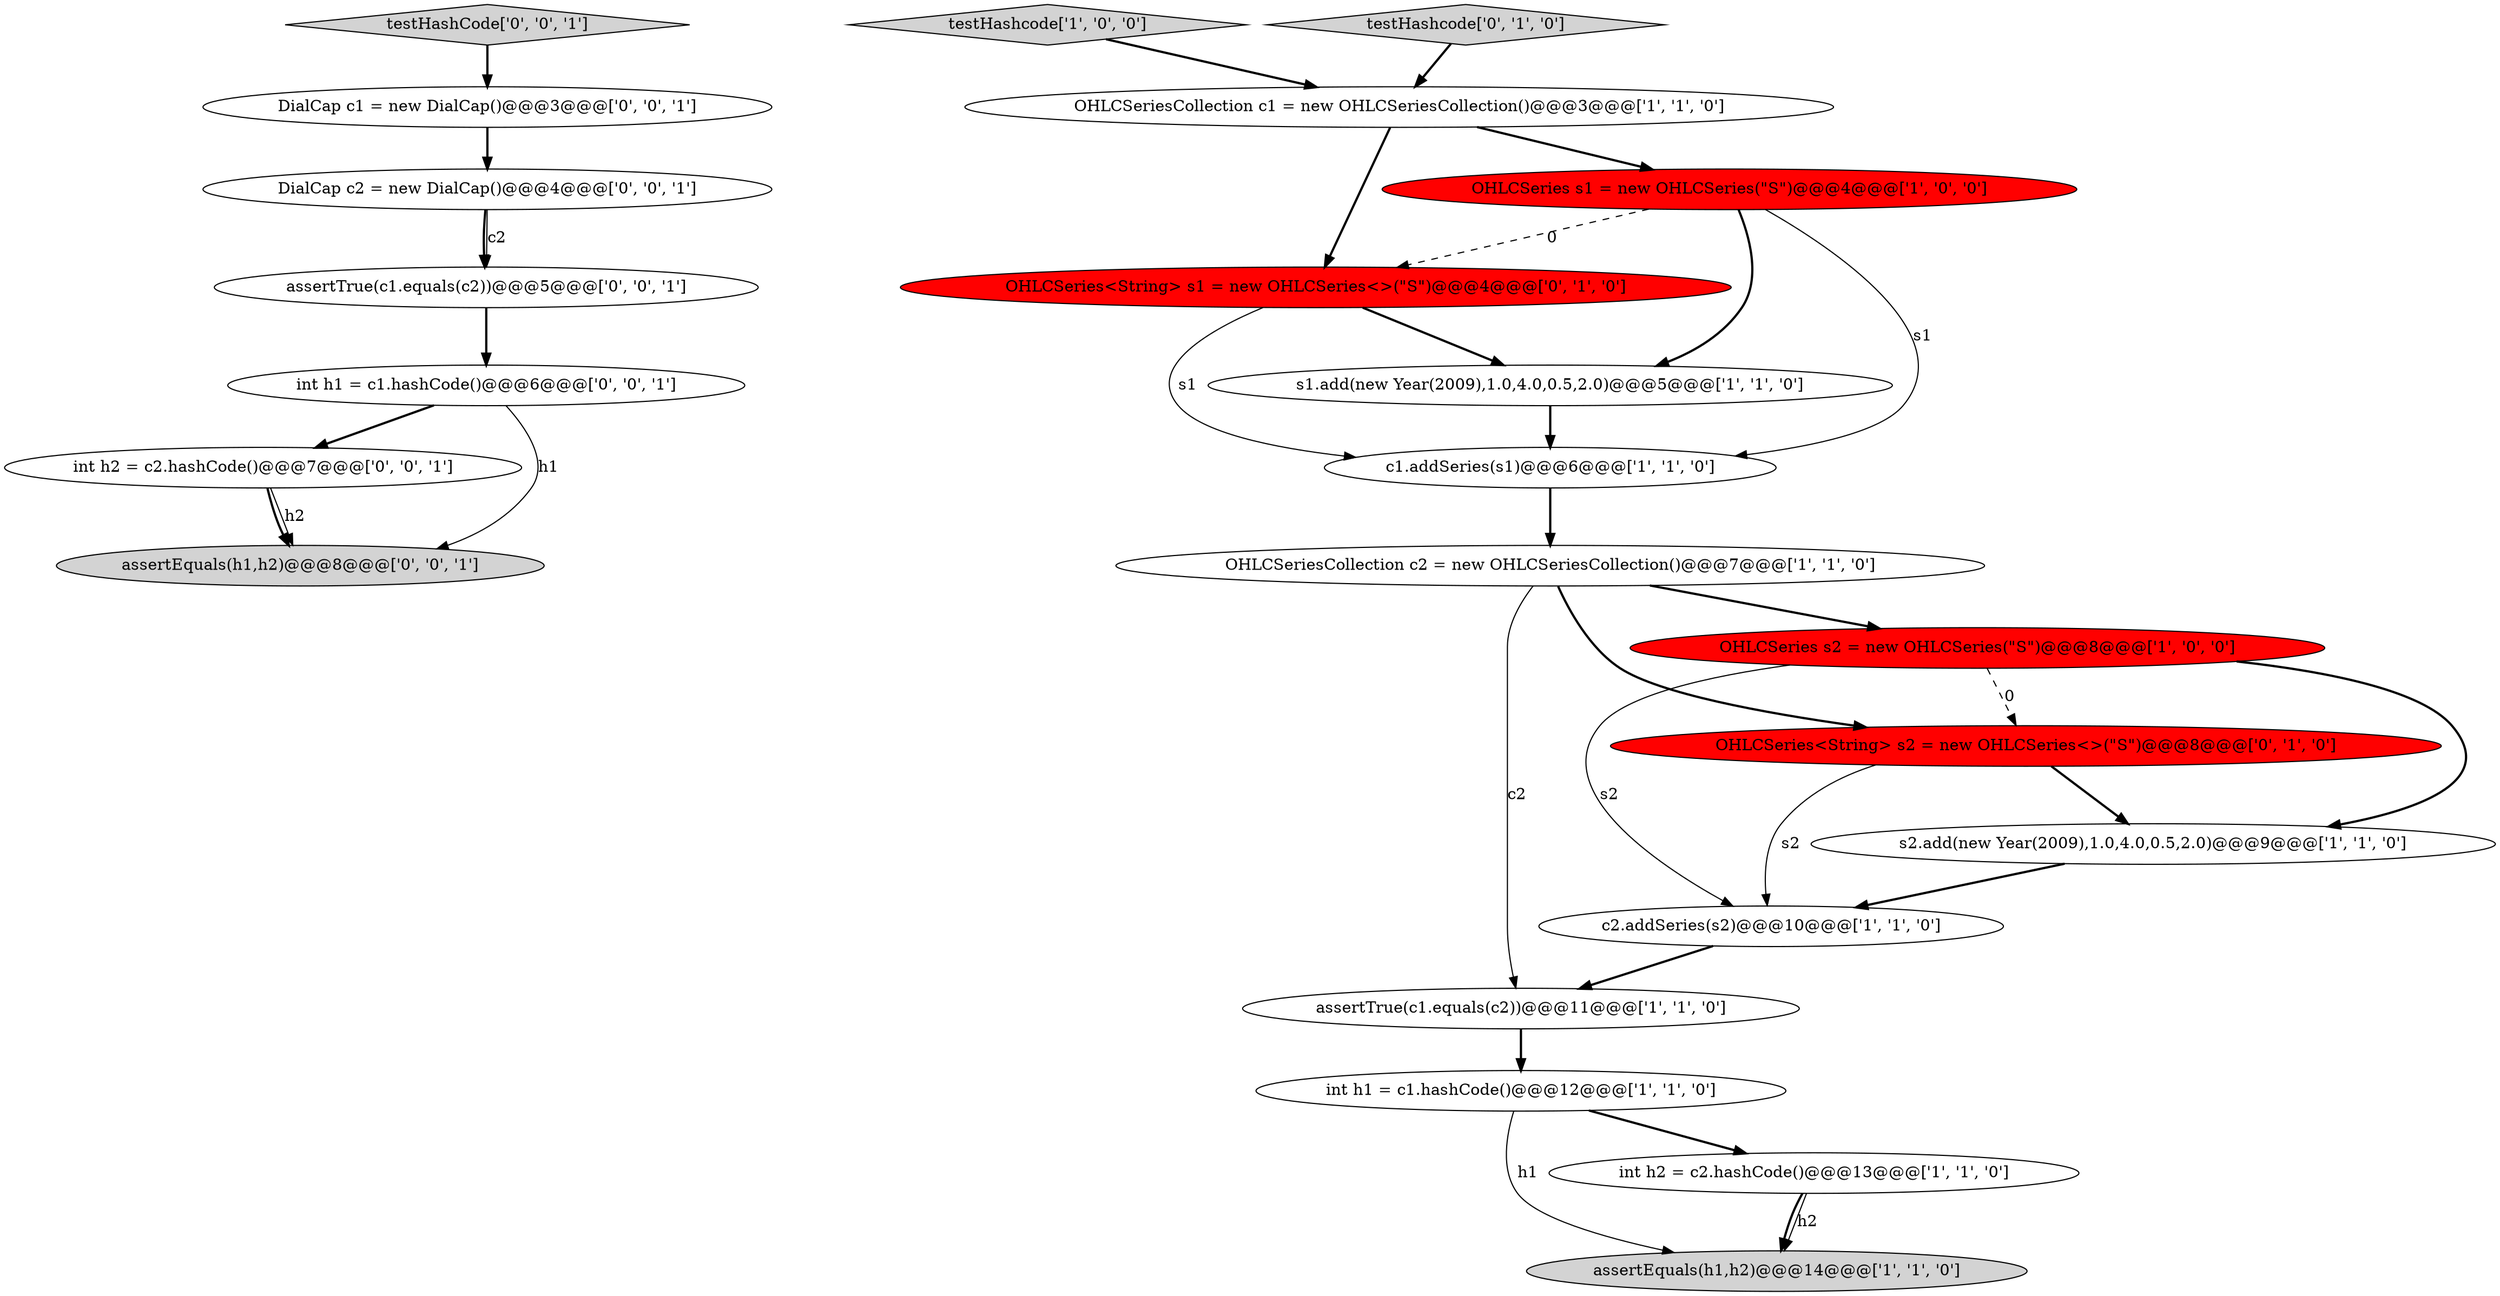digraph {
21 [style = filled, label = "int h1 = c1.hashCode()@@@6@@@['0', '0', '1']", fillcolor = white, shape = ellipse image = "AAA0AAABBB3BBB"];
11 [style = filled, label = "int h1 = c1.hashCode()@@@12@@@['1', '1', '0']", fillcolor = white, shape = ellipse image = "AAA0AAABBB1BBB"];
16 [style = filled, label = "int h2 = c2.hashCode()@@@7@@@['0', '0', '1']", fillcolor = white, shape = ellipse image = "AAA0AAABBB3BBB"];
20 [style = filled, label = "DialCap c1 = new DialCap()@@@3@@@['0', '0', '1']", fillcolor = white, shape = ellipse image = "AAA0AAABBB3BBB"];
14 [style = filled, label = "OHLCSeries<String> s1 = new OHLCSeries<>(\"S\")@@@4@@@['0', '1', '0']", fillcolor = red, shape = ellipse image = "AAA1AAABBB2BBB"];
17 [style = filled, label = "assertTrue(c1.equals(c2))@@@5@@@['0', '0', '1']", fillcolor = white, shape = ellipse image = "AAA0AAABBB3BBB"];
18 [style = filled, label = "assertEquals(h1,h2)@@@8@@@['0', '0', '1']", fillcolor = lightgray, shape = ellipse image = "AAA0AAABBB3BBB"];
5 [style = filled, label = "OHLCSeriesCollection c2 = new OHLCSeriesCollection()@@@7@@@['1', '1', '0']", fillcolor = white, shape = ellipse image = "AAA0AAABBB1BBB"];
19 [style = filled, label = "DialCap c2 = new DialCap()@@@4@@@['0', '0', '1']", fillcolor = white, shape = ellipse image = "AAA0AAABBB3BBB"];
1 [style = filled, label = "OHLCSeries s1 = new OHLCSeries(\"S\")@@@4@@@['1', '0', '0']", fillcolor = red, shape = ellipse image = "AAA1AAABBB1BBB"];
0 [style = filled, label = "int h2 = c2.hashCode()@@@13@@@['1', '1', '0']", fillcolor = white, shape = ellipse image = "AAA0AAABBB1BBB"];
9 [style = filled, label = "testHashcode['1', '0', '0']", fillcolor = lightgray, shape = diamond image = "AAA0AAABBB1BBB"];
15 [style = filled, label = "OHLCSeries<String> s2 = new OHLCSeries<>(\"S\")@@@8@@@['0', '1', '0']", fillcolor = red, shape = ellipse image = "AAA1AAABBB2BBB"];
22 [style = filled, label = "testHashCode['0', '0', '1']", fillcolor = lightgray, shape = diamond image = "AAA0AAABBB3BBB"];
2 [style = filled, label = "s1.add(new Year(2009),1.0,4.0,0.5,2.0)@@@5@@@['1', '1', '0']", fillcolor = white, shape = ellipse image = "AAA0AAABBB1BBB"];
8 [style = filled, label = "assertEquals(h1,h2)@@@14@@@['1', '1', '0']", fillcolor = lightgray, shape = ellipse image = "AAA0AAABBB1BBB"];
4 [style = filled, label = "c2.addSeries(s2)@@@10@@@['1', '1', '0']", fillcolor = white, shape = ellipse image = "AAA0AAABBB1BBB"];
12 [style = filled, label = "OHLCSeries s2 = new OHLCSeries(\"S\")@@@8@@@['1', '0', '0']", fillcolor = red, shape = ellipse image = "AAA1AAABBB1BBB"];
13 [style = filled, label = "testHashcode['0', '1', '0']", fillcolor = lightgray, shape = diamond image = "AAA0AAABBB2BBB"];
3 [style = filled, label = "c1.addSeries(s1)@@@6@@@['1', '1', '0']", fillcolor = white, shape = ellipse image = "AAA0AAABBB1BBB"];
10 [style = filled, label = "assertTrue(c1.equals(c2))@@@11@@@['1', '1', '0']", fillcolor = white, shape = ellipse image = "AAA0AAABBB1BBB"];
7 [style = filled, label = "s2.add(new Year(2009),1.0,4.0,0.5,2.0)@@@9@@@['1', '1', '0']", fillcolor = white, shape = ellipse image = "AAA0AAABBB1BBB"];
6 [style = filled, label = "OHLCSeriesCollection c1 = new OHLCSeriesCollection()@@@3@@@['1', '1', '0']", fillcolor = white, shape = ellipse image = "AAA0AAABBB1BBB"];
4->10 [style = bold, label=""];
16->18 [style = bold, label=""];
15->7 [style = bold, label=""];
1->3 [style = solid, label="s1"];
1->14 [style = dashed, label="0"];
2->3 [style = bold, label=""];
12->4 [style = solid, label="s2"];
5->15 [style = bold, label=""];
19->17 [style = bold, label=""];
7->4 [style = bold, label=""];
12->7 [style = bold, label=""];
9->6 [style = bold, label=""];
6->14 [style = bold, label=""];
6->1 [style = bold, label=""];
3->5 [style = bold, label=""];
11->0 [style = bold, label=""];
11->8 [style = solid, label="h1"];
22->20 [style = bold, label=""];
5->12 [style = bold, label=""];
0->8 [style = bold, label=""];
14->3 [style = solid, label="s1"];
12->15 [style = dashed, label="0"];
21->16 [style = bold, label=""];
0->8 [style = solid, label="h2"];
1->2 [style = bold, label=""];
14->2 [style = bold, label=""];
19->17 [style = solid, label="c2"];
13->6 [style = bold, label=""];
5->10 [style = solid, label="c2"];
20->19 [style = bold, label=""];
17->21 [style = bold, label=""];
21->18 [style = solid, label="h1"];
16->18 [style = solid, label="h2"];
15->4 [style = solid, label="s2"];
10->11 [style = bold, label=""];
}
